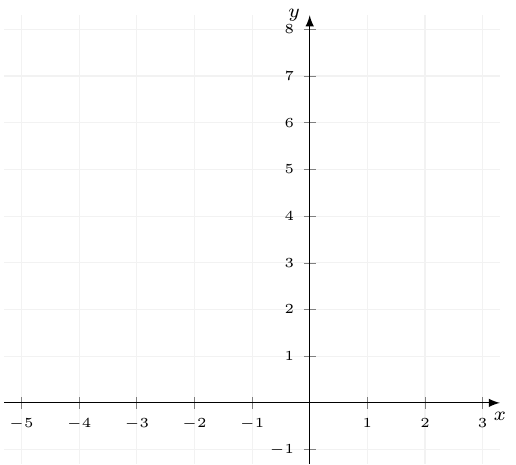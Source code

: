 \documentclass[crop]{standalone}
\usepackage[dvipsnames]{xcolor}
\usepackage{tikz}
\usepackage{pgfplots}
\pgfplotsset{compat=1.18}
\begin{document}
  \begin{tikzpicture}
    \begin{axis}[font=\tiny,
      axis x line=center,axis y line=center,
      unit vector ratio={1 0.9},
      xlabel={\scriptsize$x$},ylabel={\scriptsize$y$},
      xlabel style={below},ylabel style={left},
      xmin=-5.3,xmax=3.3,
      xtick={-5,-4,-3,-2,-1,0,1,2,3},
      ymin=-1.3,ymax=8.3,
      ytick={-1,0,1,2,3,4,5,6,7,8},
      axis line style={-latex},
      major grid style={gray!10},
      grid=major,
      declare function={
        f(\x) = abs(3*\x+6);
      }
    ]%
      % \addplot[%
      %   mark=none,
      %   domain=-5:15,
      %   color=orange,
      %   thick,
      %   samples=1000
      % ] {f(x)};
    \end{axis}
  \end{tikzpicture}%
\end{document}